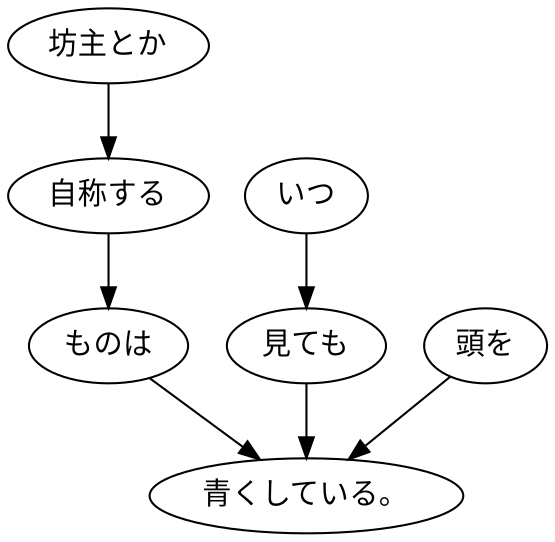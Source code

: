 digraph graph3371 {
	node0 [label="坊主とか"];
	node1 [label="自称する"];
	node2 [label="ものは"];
	node3 [label="いつ"];
	node4 [label="見ても"];
	node5 [label="頭を"];
	node6 [label="青くしている。"];
	node0 -> node1;
	node1 -> node2;
	node2 -> node6;
	node3 -> node4;
	node4 -> node6;
	node5 -> node6;
}

